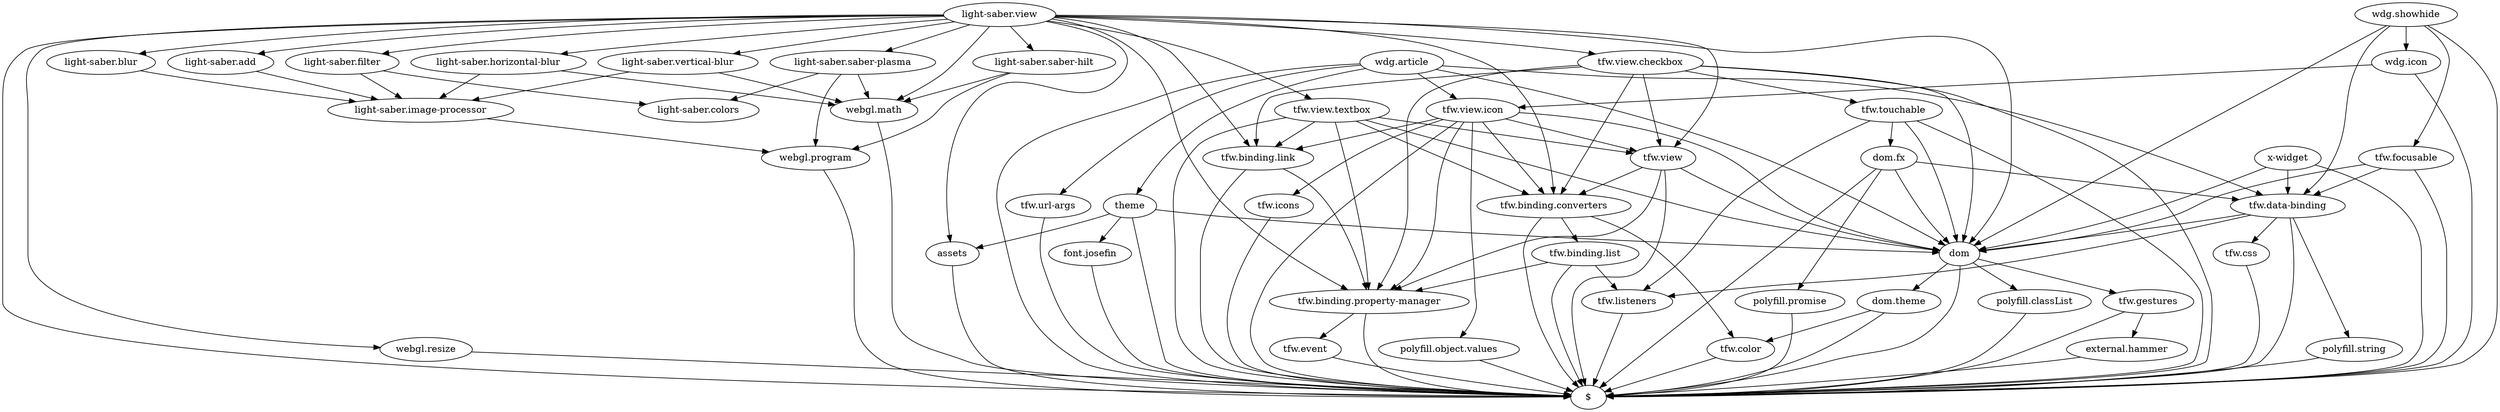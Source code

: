 digraph dependencies {
    "assets" -> "$"
    "wdg.article" -> "$"

    "wdg.article" -> "theme"

    "wdg.article" -> "dom"

    "wdg.article" -> "tfw.data-binding"

    "wdg.article" -> "tfw.view.icon"

    "wdg.article" -> "tfw.url-args"
    "tfw.url-args" -> "$"
    "tfw.view.icon" -> "$"

    "tfw.view.icon" -> "polyfill.object.values"

    "tfw.view.icon" -> "dom"

    "tfw.view.icon" -> "tfw.icons"

    "tfw.view.icon" -> "tfw.binding.property-manager"

    "tfw.view.icon" -> "tfw.view"

    "tfw.view.icon" -> "tfw.binding.link"

    "tfw.view.icon" -> "tfw.binding.converters"
    "tfw.binding.converters" -> "$"

    "tfw.binding.converters" -> "tfw.binding.list"

    "tfw.binding.converters" -> "tfw.color"
    "tfw.color" -> "$"
    "tfw.binding.list" -> "$"

    "tfw.binding.list" -> "tfw.binding.property-manager"

    "tfw.binding.list" -> "tfw.listeners"
    "tfw.listeners" -> "$"
    "tfw.binding.property-manager" -> "$"

    "tfw.binding.property-manager" -> "tfw.event"
    "tfw.event" -> "$"
    "tfw.binding.link" -> "$"

    "tfw.binding.link" -> "tfw.binding.property-manager"
    "tfw.view" -> "$"

    "tfw.view" -> "dom"

    "tfw.view" -> "tfw.binding.property-manager"

    "tfw.view" -> "tfw.binding.converters"
    "dom" -> "$"

    "dom" -> "polyfill.classList"

    "dom" -> "dom.theme"

    "dom" -> "tfw.gestures"
    "tfw.gestures" -> "$"

    "tfw.gestures" -> "external.hammer"
    "external.hammer" -> "$"
    "dom.theme" -> "$"

    "dom.theme" -> "tfw.color"
    "polyfill.classList" -> "$"
    "tfw.icons" -> "$"
    "polyfill.object.values" -> "$"
    "tfw.data-binding" -> "$"

    "tfw.data-binding" -> "polyfill.string"

    "tfw.data-binding" -> "dom"

    "tfw.data-binding" -> "tfw.css"

    "tfw.data-binding" -> "tfw.listeners"
    "tfw.css" -> "$"
    "polyfill.string" -> "$"
    "theme" -> "$"

    "theme" -> "assets"

    "theme" -> "font.josefin"

    "theme" -> "dom"
    "font.josefin" -> "$"
    "x-widget" -> "$"

    "x-widget" -> "dom"

    "x-widget" -> "tfw.data-binding"
    "wdg.showhide" -> "$"

    "wdg.showhide" -> "dom"

    "wdg.showhide" -> "tfw.data-binding"

    "wdg.showhide" -> "wdg.icon"

    "wdg.showhide" -> "tfw.focusable"
    "tfw.focusable" -> "$"

    "tfw.focusable" -> "dom"

    "tfw.focusable" -> "tfw.data-binding"
    "wdg.icon" -> "$"

    "wdg.icon" -> "tfw.view.icon"
    "light-saber.view" -> "$"

    "light-saber.view" -> "assets"

    "light-saber.view" -> "webgl.math"

    "light-saber.view" -> "light-saber.add"

    "light-saber.view" -> "light-saber.blur"

    "light-saber.view" -> "light-saber.filter"

    "light-saber.view" -> "webgl.resize"

    "light-saber.view" -> "light-saber.saber-hilt"

    "light-saber.view" -> "light-saber.saber-plasma"

    "light-saber.view" -> "light-saber.vertical-blur"

    "light-saber.view" -> "light-saber.horizontal-blur"

    "light-saber.view" -> "dom"

    "light-saber.view" -> "tfw.binding.property-manager"

    "light-saber.view" -> "tfw.view"

    "light-saber.view" -> "tfw.binding.link"

    "light-saber.view" -> "tfw.binding.converters"

    "light-saber.view" -> "tfw.view.textbox"

    "light-saber.view" -> "tfw.view.checkbox"
    "tfw.view.checkbox" -> "$"

    "tfw.view.checkbox" -> "tfw.binding.property-manager"

    "tfw.view.checkbox" -> "tfw.touchable"

    "tfw.view.checkbox" -> "dom"

    "tfw.view.checkbox" -> "tfw.view"

    "tfw.view.checkbox" -> "tfw.binding.link"

    "tfw.view.checkbox" -> "tfw.binding.converters"
    "tfw.touchable" -> "$"

    "tfw.touchable" -> "dom"

    "tfw.touchable" -> "dom.fx"

    "tfw.touchable" -> "tfw.listeners"
    "dom.fx" -> "$"

    "dom.fx" -> "polyfill.promise"

    "dom.fx" -> "dom"

    "dom.fx" -> "tfw.data-binding"
    "polyfill.promise" -> "$"
    "tfw.view.textbox" -> "$"

    "tfw.view.textbox" -> "dom"

    "tfw.view.textbox" -> "tfw.binding.property-manager"

    "tfw.view.textbox" -> "tfw.view"

    "tfw.view.textbox" -> "tfw.binding.link"

    "tfw.view.textbox" -> "tfw.binding.converters"
    "light-saber.horizontal-blur" -> "webgl.math"

    "light-saber.horizontal-blur" -> "light-saber.image-processor"
    "light-saber.image-processor" -> "webgl.program"
    "webgl.program" -> "$"
    "webgl.math" -> "$"
    "light-saber.vertical-blur" -> "webgl.math"

    "light-saber.vertical-blur" -> "light-saber.image-processor"
    "light-saber.saber-plasma" -> "webgl.math"

    "light-saber.saber-plasma" -> "light-saber.colors"

    "light-saber.saber-plasma" -> "webgl.program"
    "light-saber.saber-hilt" -> "webgl.math"

    "light-saber.saber-hilt" -> "webgl.program"
    "webgl.resize" -> "$"
    "light-saber.filter" -> "light-saber.colors"

    "light-saber.filter" -> "light-saber.image-processor"
    "light-saber.blur" -> "light-saber.image-processor"
    "light-saber.add" -> "light-saber.image-processor"

}